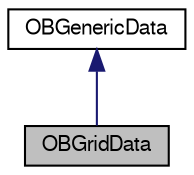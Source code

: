 digraph G
{
  edge [fontname="FreeSans",fontsize="10",labelfontname="FreeSans",labelfontsize="10"];
  node [fontname="FreeSans",fontsize="10",shape=record];
  Node1 [label="OBGridData",height=0.2,width=0.4,color="black", fillcolor="grey75", style="filled" fontcolor="black"];
  Node2 -> Node1 [dir=back,color="midnightblue",fontsize="10",style="solid",fontname="FreeSans"];
  Node2 [label="OBGenericData",height=0.2,width=0.4,color="black", fillcolor="white", style="filled",URL="$classOpenBabel_1_1OBGenericData.shtml",tooltip="Base class for generic data."];
}
